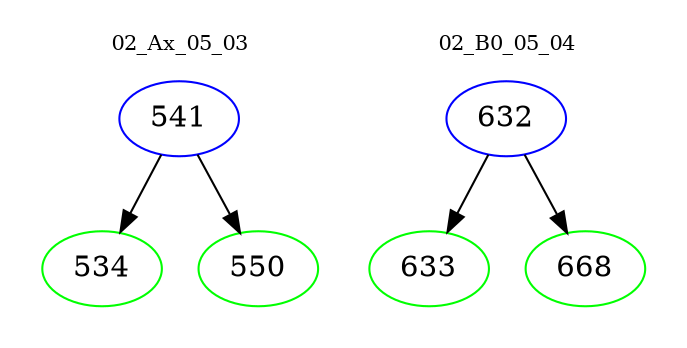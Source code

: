 digraph{
subgraph cluster_0 {
color = white
label = "02_Ax_05_03";
fontsize=10;
T0_541 [label="541", color="blue"]
T0_541 -> T0_534 [color="black"]
T0_534 [label="534", color="green"]
T0_541 -> T0_550 [color="black"]
T0_550 [label="550", color="green"]
}
subgraph cluster_1 {
color = white
label = "02_B0_05_04";
fontsize=10;
T1_632 [label="632", color="blue"]
T1_632 -> T1_633 [color="black"]
T1_633 [label="633", color="green"]
T1_632 -> T1_668 [color="black"]
T1_668 [label="668", color="green"]
}
}
